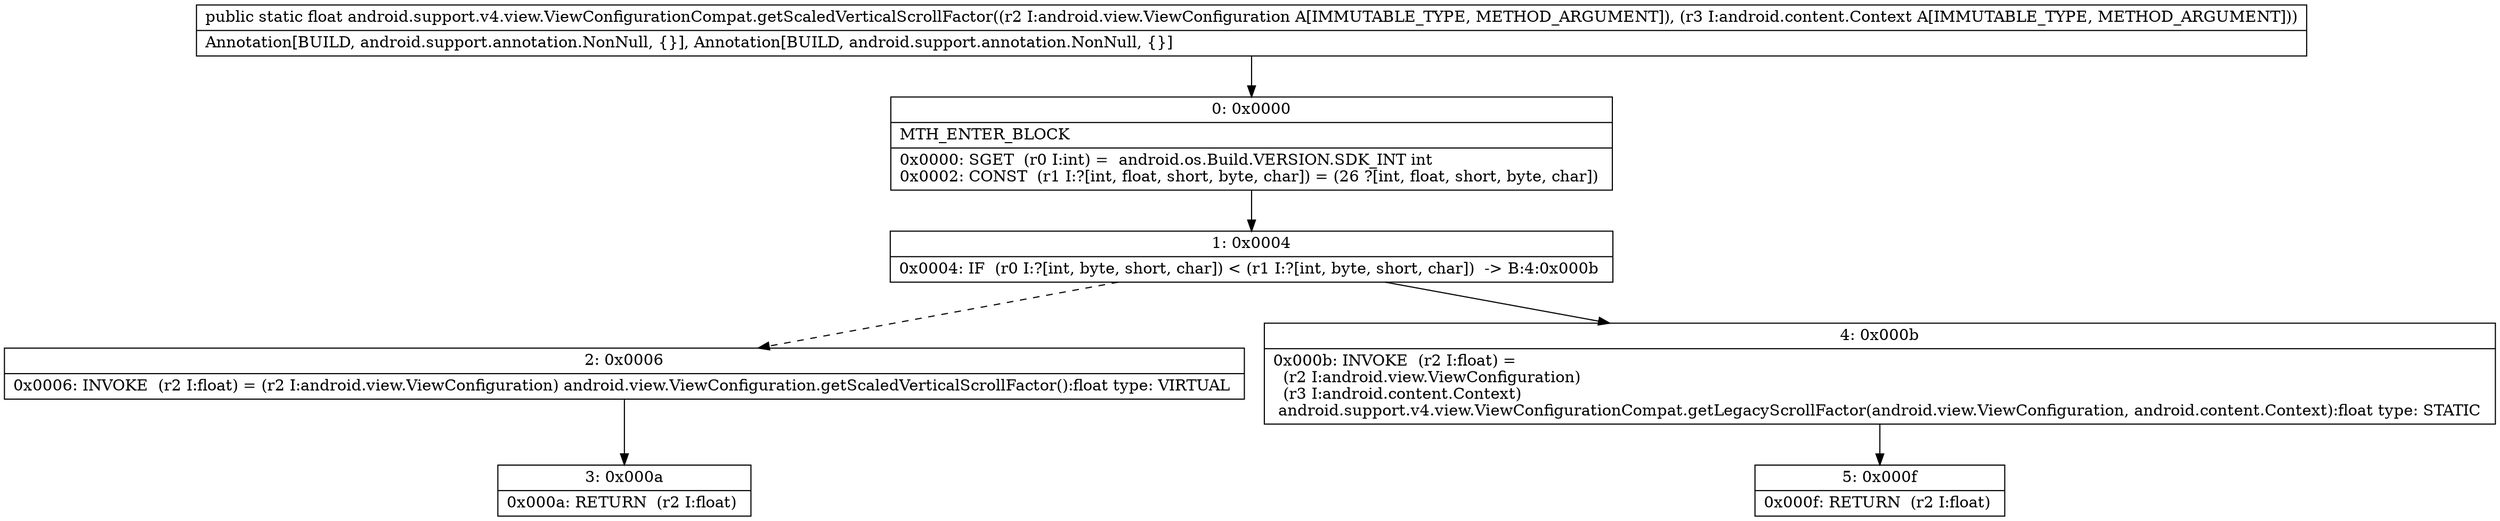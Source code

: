 digraph "CFG forandroid.support.v4.view.ViewConfigurationCompat.getScaledVerticalScrollFactor(Landroid\/view\/ViewConfiguration;Landroid\/content\/Context;)F" {
Node_0 [shape=record,label="{0\:\ 0x0000|MTH_ENTER_BLOCK\l|0x0000: SGET  (r0 I:int) =  android.os.Build.VERSION.SDK_INT int \l0x0002: CONST  (r1 I:?[int, float, short, byte, char]) = (26 ?[int, float, short, byte, char]) \l}"];
Node_1 [shape=record,label="{1\:\ 0x0004|0x0004: IF  (r0 I:?[int, byte, short, char]) \< (r1 I:?[int, byte, short, char])  \-\> B:4:0x000b \l}"];
Node_2 [shape=record,label="{2\:\ 0x0006|0x0006: INVOKE  (r2 I:float) = (r2 I:android.view.ViewConfiguration) android.view.ViewConfiguration.getScaledVerticalScrollFactor():float type: VIRTUAL \l}"];
Node_3 [shape=record,label="{3\:\ 0x000a|0x000a: RETURN  (r2 I:float) \l}"];
Node_4 [shape=record,label="{4\:\ 0x000b|0x000b: INVOKE  (r2 I:float) = \l  (r2 I:android.view.ViewConfiguration)\l  (r3 I:android.content.Context)\l android.support.v4.view.ViewConfigurationCompat.getLegacyScrollFactor(android.view.ViewConfiguration, android.content.Context):float type: STATIC \l}"];
Node_5 [shape=record,label="{5\:\ 0x000f|0x000f: RETURN  (r2 I:float) \l}"];
MethodNode[shape=record,label="{public static float android.support.v4.view.ViewConfigurationCompat.getScaledVerticalScrollFactor((r2 I:android.view.ViewConfiguration A[IMMUTABLE_TYPE, METHOD_ARGUMENT]), (r3 I:android.content.Context A[IMMUTABLE_TYPE, METHOD_ARGUMENT]))  | Annotation[BUILD, android.support.annotation.NonNull, \{\}], Annotation[BUILD, android.support.annotation.NonNull, \{\}]\l}"];
MethodNode -> Node_0;
Node_0 -> Node_1;
Node_1 -> Node_2[style=dashed];
Node_1 -> Node_4;
Node_2 -> Node_3;
Node_4 -> Node_5;
}

